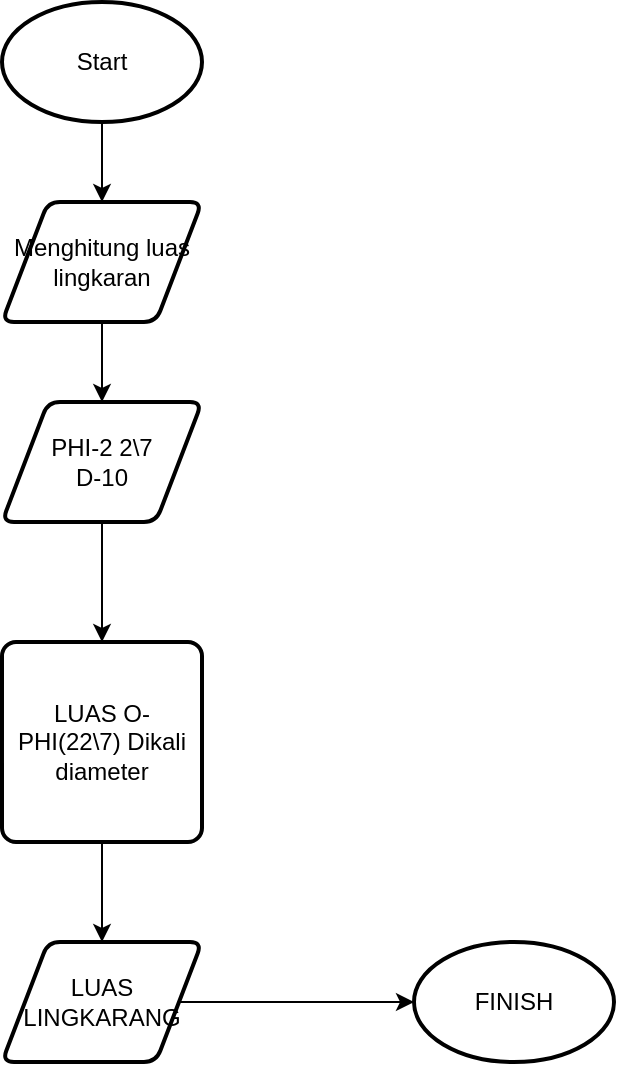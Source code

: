 <mxfile version="22.0.4" type="github">
  <diagram id="C5RBs43oDa-KdzZeNtuy" name="Page-1">
    <mxGraphModel dx="880" dy="470" grid="1" gridSize="10" guides="1" tooltips="1" connect="1" arrows="1" fold="1" page="1" pageScale="1" pageWidth="827" pageHeight="1169" math="0" shadow="0">
      <root>
        <mxCell id="WIyWlLk6GJQsqaUBKTNV-0" />
        <mxCell id="WIyWlLk6GJQsqaUBKTNV-1" parent="WIyWlLk6GJQsqaUBKTNV-0" />
        <mxCell id="nqUoYy2G-N04LLQBiTAR-53" style="edgeStyle=orthogonalEdgeStyle;rounded=0;orthogonalLoop=1;jettySize=auto;html=1;exitX=0.5;exitY=1;exitDx=0;exitDy=0;exitPerimeter=0;" edge="1" parent="WIyWlLk6GJQsqaUBKTNV-1" source="nqUoYy2G-N04LLQBiTAR-47" target="nqUoYy2G-N04LLQBiTAR-48">
          <mxGeometry relative="1" as="geometry" />
        </mxCell>
        <mxCell id="nqUoYy2G-N04LLQBiTAR-47" value="Start" style="strokeWidth=2;html=1;shape=mxgraph.flowchart.start_1;whiteSpace=wrap;" vertex="1" parent="WIyWlLk6GJQsqaUBKTNV-1">
          <mxGeometry x="364" y="40" width="100" height="60" as="geometry" />
        </mxCell>
        <mxCell id="nqUoYy2G-N04LLQBiTAR-54" style="edgeStyle=orthogonalEdgeStyle;rounded=0;orthogonalLoop=1;jettySize=auto;html=1;exitX=0.5;exitY=1;exitDx=0;exitDy=0;" edge="1" parent="WIyWlLk6GJQsqaUBKTNV-1" source="nqUoYy2G-N04LLQBiTAR-48" target="nqUoYy2G-N04LLQBiTAR-49">
          <mxGeometry relative="1" as="geometry" />
        </mxCell>
        <mxCell id="nqUoYy2G-N04LLQBiTAR-48" value="Menghitung luas lingkaran" style="shape=parallelogram;html=1;strokeWidth=2;perimeter=parallelogramPerimeter;whiteSpace=wrap;rounded=1;arcSize=12;size=0.23;" vertex="1" parent="WIyWlLk6GJQsqaUBKTNV-1">
          <mxGeometry x="364" y="140" width="100" height="60" as="geometry" />
        </mxCell>
        <mxCell id="nqUoYy2G-N04LLQBiTAR-55" style="edgeStyle=orthogonalEdgeStyle;rounded=0;orthogonalLoop=1;jettySize=auto;html=1;exitX=0.5;exitY=1;exitDx=0;exitDy=0;entryX=0.5;entryY=0;entryDx=0;entryDy=0;" edge="1" parent="WIyWlLk6GJQsqaUBKTNV-1" source="nqUoYy2G-N04LLQBiTAR-49" target="nqUoYy2G-N04LLQBiTAR-50">
          <mxGeometry relative="1" as="geometry" />
        </mxCell>
        <mxCell id="nqUoYy2G-N04LLQBiTAR-49" value="&lt;div&gt;PHI-2 2\7&lt;/div&gt;&lt;div&gt;D-10&lt;br&gt;&lt;/div&gt;" style="shape=parallelogram;html=1;strokeWidth=2;perimeter=parallelogramPerimeter;whiteSpace=wrap;rounded=1;arcSize=12;size=0.23;" vertex="1" parent="WIyWlLk6GJQsqaUBKTNV-1">
          <mxGeometry x="364" y="240" width="100" height="60" as="geometry" />
        </mxCell>
        <mxCell id="nqUoYy2G-N04LLQBiTAR-56" style="edgeStyle=orthogonalEdgeStyle;rounded=0;orthogonalLoop=1;jettySize=auto;html=1;exitX=0.5;exitY=1;exitDx=0;exitDy=0;" edge="1" parent="WIyWlLk6GJQsqaUBKTNV-1" source="nqUoYy2G-N04LLQBiTAR-50" target="nqUoYy2G-N04LLQBiTAR-51">
          <mxGeometry relative="1" as="geometry" />
        </mxCell>
        <mxCell id="nqUoYy2G-N04LLQBiTAR-50" value="LUAS O-PHI(22\7) Dikali diameter" style="rounded=1;whiteSpace=wrap;html=1;absoluteArcSize=1;arcSize=14;strokeWidth=2;" vertex="1" parent="WIyWlLk6GJQsqaUBKTNV-1">
          <mxGeometry x="364" y="360" width="100" height="100" as="geometry" />
        </mxCell>
        <mxCell id="nqUoYy2G-N04LLQBiTAR-57" style="edgeStyle=orthogonalEdgeStyle;rounded=0;orthogonalLoop=1;jettySize=auto;html=1;exitX=1;exitY=0.5;exitDx=0;exitDy=0;" edge="1" parent="WIyWlLk6GJQsqaUBKTNV-1" source="nqUoYy2G-N04LLQBiTAR-51" target="nqUoYy2G-N04LLQBiTAR-52">
          <mxGeometry relative="1" as="geometry" />
        </mxCell>
        <mxCell id="nqUoYy2G-N04LLQBiTAR-51" value="LUAS LINGKARANG " style="shape=parallelogram;html=1;strokeWidth=2;perimeter=parallelogramPerimeter;whiteSpace=wrap;rounded=1;arcSize=12;size=0.23;" vertex="1" parent="WIyWlLk6GJQsqaUBKTNV-1">
          <mxGeometry x="364" y="510" width="100" height="60" as="geometry" />
        </mxCell>
        <mxCell id="nqUoYy2G-N04LLQBiTAR-52" value="FINISH" style="strokeWidth=2;html=1;shape=mxgraph.flowchart.start_1;whiteSpace=wrap;" vertex="1" parent="WIyWlLk6GJQsqaUBKTNV-1">
          <mxGeometry x="570" y="510" width="100" height="60" as="geometry" />
        </mxCell>
      </root>
    </mxGraphModel>
  </diagram>
</mxfile>
